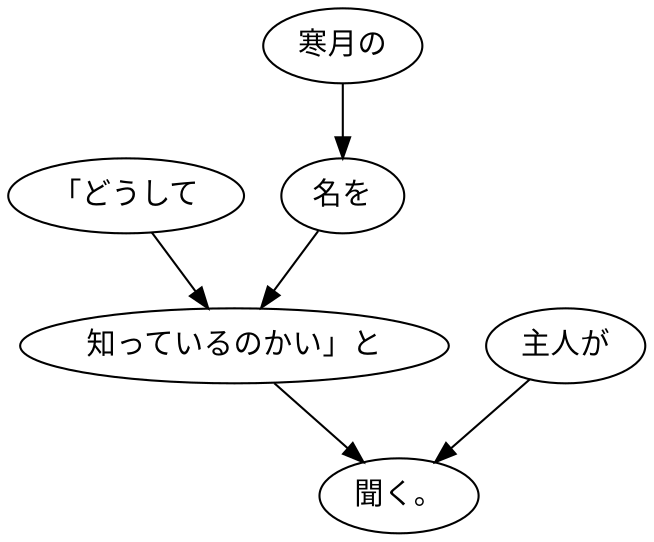 digraph graph3150 {
	node0 [label="「どうして"];
	node1 [label="寒月の"];
	node2 [label="名を"];
	node3 [label="知っているのかい」と"];
	node4 [label="主人が"];
	node5 [label="聞く。"];
	node0 -> node3;
	node1 -> node2;
	node2 -> node3;
	node3 -> node5;
	node4 -> node5;
}
